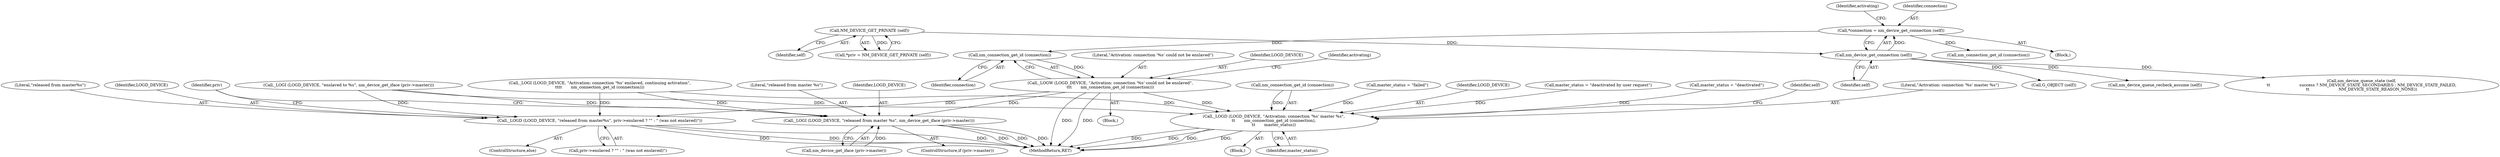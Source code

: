 digraph "0_NetworkManager_d5fc88e573fa58b93034b04d35a2454f5d28cad9@API" {
"1002406" [label="(Call,nm_connection_get_id (connection))"];
"1002349" [label="(Call,*connection = nm_device_get_connection (self))"];
"1002351" [label="(Call,nm_device_get_connection (self))"];
"1002346" [label="(Call,NM_DEVICE_GET_PRIVATE (self))"];
"1002403" [label="(Call,_LOGW (LOGD_DEVICE, \"Activation: connection '%s' could not be enslaved\",\n\t\t\t       nm_connection_get_id (connection)))"];
"1002492" [label="(Call,_LOGD (LOGD_DEVICE, \"Activation: connection '%s' master %s\",\n\t\t       nm_connection_get_id (connection),\n\t\t       master_status))"];
"1002507" [label="(Call,_LOGI (LOGD_DEVICE, \"released from master %s\", nm_device_get_iface (priv->master)))"];
"1002515" [label="(Call,_LOGD (LOGD_DEVICE, \"released from master%s\", priv->enslaved ? \"\" : \" (was not enslaved)\"))"];
"1002347" [label="(Identifier,self)"];
"1002421" [label="(Call,nm_device_queue_state (self,\n\t\t                       success ? NM_DEVICE_STATE_SECONDARIES : NM_DEVICE_STATE_FAILED,\n\t\t                       NM_DEVICE_STATE_REASON_NONE))"];
"1002469" [label="(Call,master_status = \"failed\")"];
"1002514" [label="(ControlStructure,else)"];
"1002405" [label="(Literal,\"Activation: connection '%s' could not be enslaved\")"];
"1002503" [label="(ControlStructure,if (priv->master))"];
"1002406" [label="(Call,nm_connection_get_id (connection))"];
"1002510" [label="(Call,nm_device_get_iface (priv->master))"];
"1002460" [label="(Block,)"];
"1002492" [label="(Call,_LOGD (LOGD_DEVICE, \"Activation: connection '%s' master %s\",\n\t\t       nm_connection_get_id (connection),\n\t\t       master_status))"];
"1002507" [label="(Call,_LOGI (LOGD_DEVICE, \"released from master %s\", nm_device_get_iface (priv->master)))"];
"1002403" [label="(Call,_LOGW (LOGD_DEVICE, \"Activation: connection '%s' could not be enslaved\",\n\t\t\t       nm_connection_get_id (connection)))"];
"1002407" [label="(Identifier,connection)"];
"1002495" [label="(Call,nm_connection_get_id (connection))"];
"1002404" [label="(Identifier,LOGD_DEVICE)"];
"1002509" [label="(Literal,\"released from master %s\")"];
"1002493" [label="(Identifier,LOGD_DEVICE)"];
"1002344" [label="(Call,*priv = NM_DEVICE_GET_PRIVATE (self))"];
"1002518" [label="(Call,priv->enslaved ? \"\" : \" (was not enslaved)\")"];
"1002346" [label="(Call,NM_DEVICE_GET_PRIVATE (self))"];
"1002396" [label="(Call,G_OBJECT (self))"];
"1002377" [label="(Call,_LOGI (LOGD_DEVICE, \"Activation: connection '%s' enslaved, continuing activation\",\n\t\t\t\t       nm_connection_get_id (connection)))"];
"1002481" [label="(Call,master_status = \"deactivated by user request\")"];
"1002380" [label="(Call,nm_connection_get_id (connection))"];
"1002429" [label="(Call,nm_device_queue_recheck_assume (self))"];
"1002355" [label="(Identifier,activating)"];
"1002516" [label="(Identifier,LOGD_DEVICE)"];
"1002409" [label="(Identifier,activating)"];
"1002349" [label="(Call,*connection = nm_device_get_connection (self))"];
"1002351" [label="(Call,nm_device_get_connection (self))"];
"1002489" [label="(Call,master_status = \"deactivated\")"];
"1002508" [label="(Identifier,LOGD_DEVICE)"];
"1002342" [label="(Block,)"];
"1002497" [label="(Identifier,master_status)"];
"1002383" [label="(Call,_LOGI (LOGD_DEVICE, \"enslaved to %s\", nm_device_get_iface (priv->master)))"];
"1002515" [label="(Call,_LOGD (LOGD_DEVICE, \"released from master%s\", priv->enslaved ? \"\" : \" (was not enslaved)\"))"];
"1007368" [label="(MethodReturn,RET)"];
"1002517" [label="(Literal,\"released from master%s\")"];
"1002402" [label="(Block,)"];
"1002499" [label="(Identifier,self)"];
"1002526" [label="(Identifier,priv)"];
"1002352" [label="(Identifier,self)"];
"1002350" [label="(Identifier,connection)"];
"1002494" [label="(Literal,\"Activation: connection '%s' master %s\")"];
"1002406" -> "1002403"  [label="AST: "];
"1002406" -> "1002407"  [label="CFG: "];
"1002407" -> "1002406"  [label="AST: "];
"1002403" -> "1002406"  [label="CFG: "];
"1002406" -> "1002403"  [label="DDG: "];
"1002349" -> "1002406"  [label="DDG: "];
"1002349" -> "1002342"  [label="AST: "];
"1002349" -> "1002351"  [label="CFG: "];
"1002350" -> "1002349"  [label="AST: "];
"1002351" -> "1002349"  [label="AST: "];
"1002355" -> "1002349"  [label="CFG: "];
"1002351" -> "1002349"  [label="DDG: "];
"1002349" -> "1002380"  [label="DDG: "];
"1002351" -> "1002352"  [label="CFG: "];
"1002352" -> "1002351"  [label="AST: "];
"1002346" -> "1002351"  [label="DDG: "];
"1002351" -> "1002396"  [label="DDG: "];
"1002351" -> "1002421"  [label="DDG: "];
"1002351" -> "1002429"  [label="DDG: "];
"1002346" -> "1002344"  [label="AST: "];
"1002346" -> "1002347"  [label="CFG: "];
"1002347" -> "1002346"  [label="AST: "];
"1002344" -> "1002346"  [label="CFG: "];
"1002346" -> "1002344"  [label="DDG: "];
"1002403" -> "1002402"  [label="AST: "];
"1002404" -> "1002403"  [label="AST: "];
"1002405" -> "1002403"  [label="AST: "];
"1002409" -> "1002403"  [label="CFG: "];
"1002403" -> "1007368"  [label="DDG: "];
"1002403" -> "1007368"  [label="DDG: "];
"1002403" -> "1002492"  [label="DDG: "];
"1002403" -> "1002507"  [label="DDG: "];
"1002403" -> "1002515"  [label="DDG: "];
"1002492" -> "1002460"  [label="AST: "];
"1002492" -> "1002497"  [label="CFG: "];
"1002493" -> "1002492"  [label="AST: "];
"1002494" -> "1002492"  [label="AST: "];
"1002495" -> "1002492"  [label="AST: "];
"1002497" -> "1002492"  [label="AST: "];
"1002499" -> "1002492"  [label="CFG: "];
"1002492" -> "1007368"  [label="DDG: "];
"1002492" -> "1007368"  [label="DDG: "];
"1002492" -> "1007368"  [label="DDG: "];
"1002492" -> "1007368"  [label="DDG: "];
"1002377" -> "1002492"  [label="DDG: "];
"1002383" -> "1002492"  [label="DDG: "];
"1002495" -> "1002492"  [label="DDG: "];
"1002469" -> "1002492"  [label="DDG: "];
"1002481" -> "1002492"  [label="DDG: "];
"1002489" -> "1002492"  [label="DDG: "];
"1002507" -> "1002503"  [label="AST: "];
"1002507" -> "1002510"  [label="CFG: "];
"1002508" -> "1002507"  [label="AST: "];
"1002509" -> "1002507"  [label="AST: "];
"1002510" -> "1002507"  [label="AST: "];
"1002526" -> "1002507"  [label="CFG: "];
"1002507" -> "1007368"  [label="DDG: "];
"1002507" -> "1007368"  [label="DDG: "];
"1002507" -> "1007368"  [label="DDG: "];
"1002377" -> "1002507"  [label="DDG: "];
"1002383" -> "1002507"  [label="DDG: "];
"1002510" -> "1002507"  [label="DDG: "];
"1002515" -> "1002514"  [label="AST: "];
"1002515" -> "1002518"  [label="CFG: "];
"1002516" -> "1002515"  [label="AST: "];
"1002517" -> "1002515"  [label="AST: "];
"1002518" -> "1002515"  [label="AST: "];
"1002526" -> "1002515"  [label="CFG: "];
"1002515" -> "1007368"  [label="DDG: "];
"1002515" -> "1007368"  [label="DDG: "];
"1002515" -> "1007368"  [label="DDG: "];
"1002377" -> "1002515"  [label="DDG: "];
"1002383" -> "1002515"  [label="DDG: "];
}
